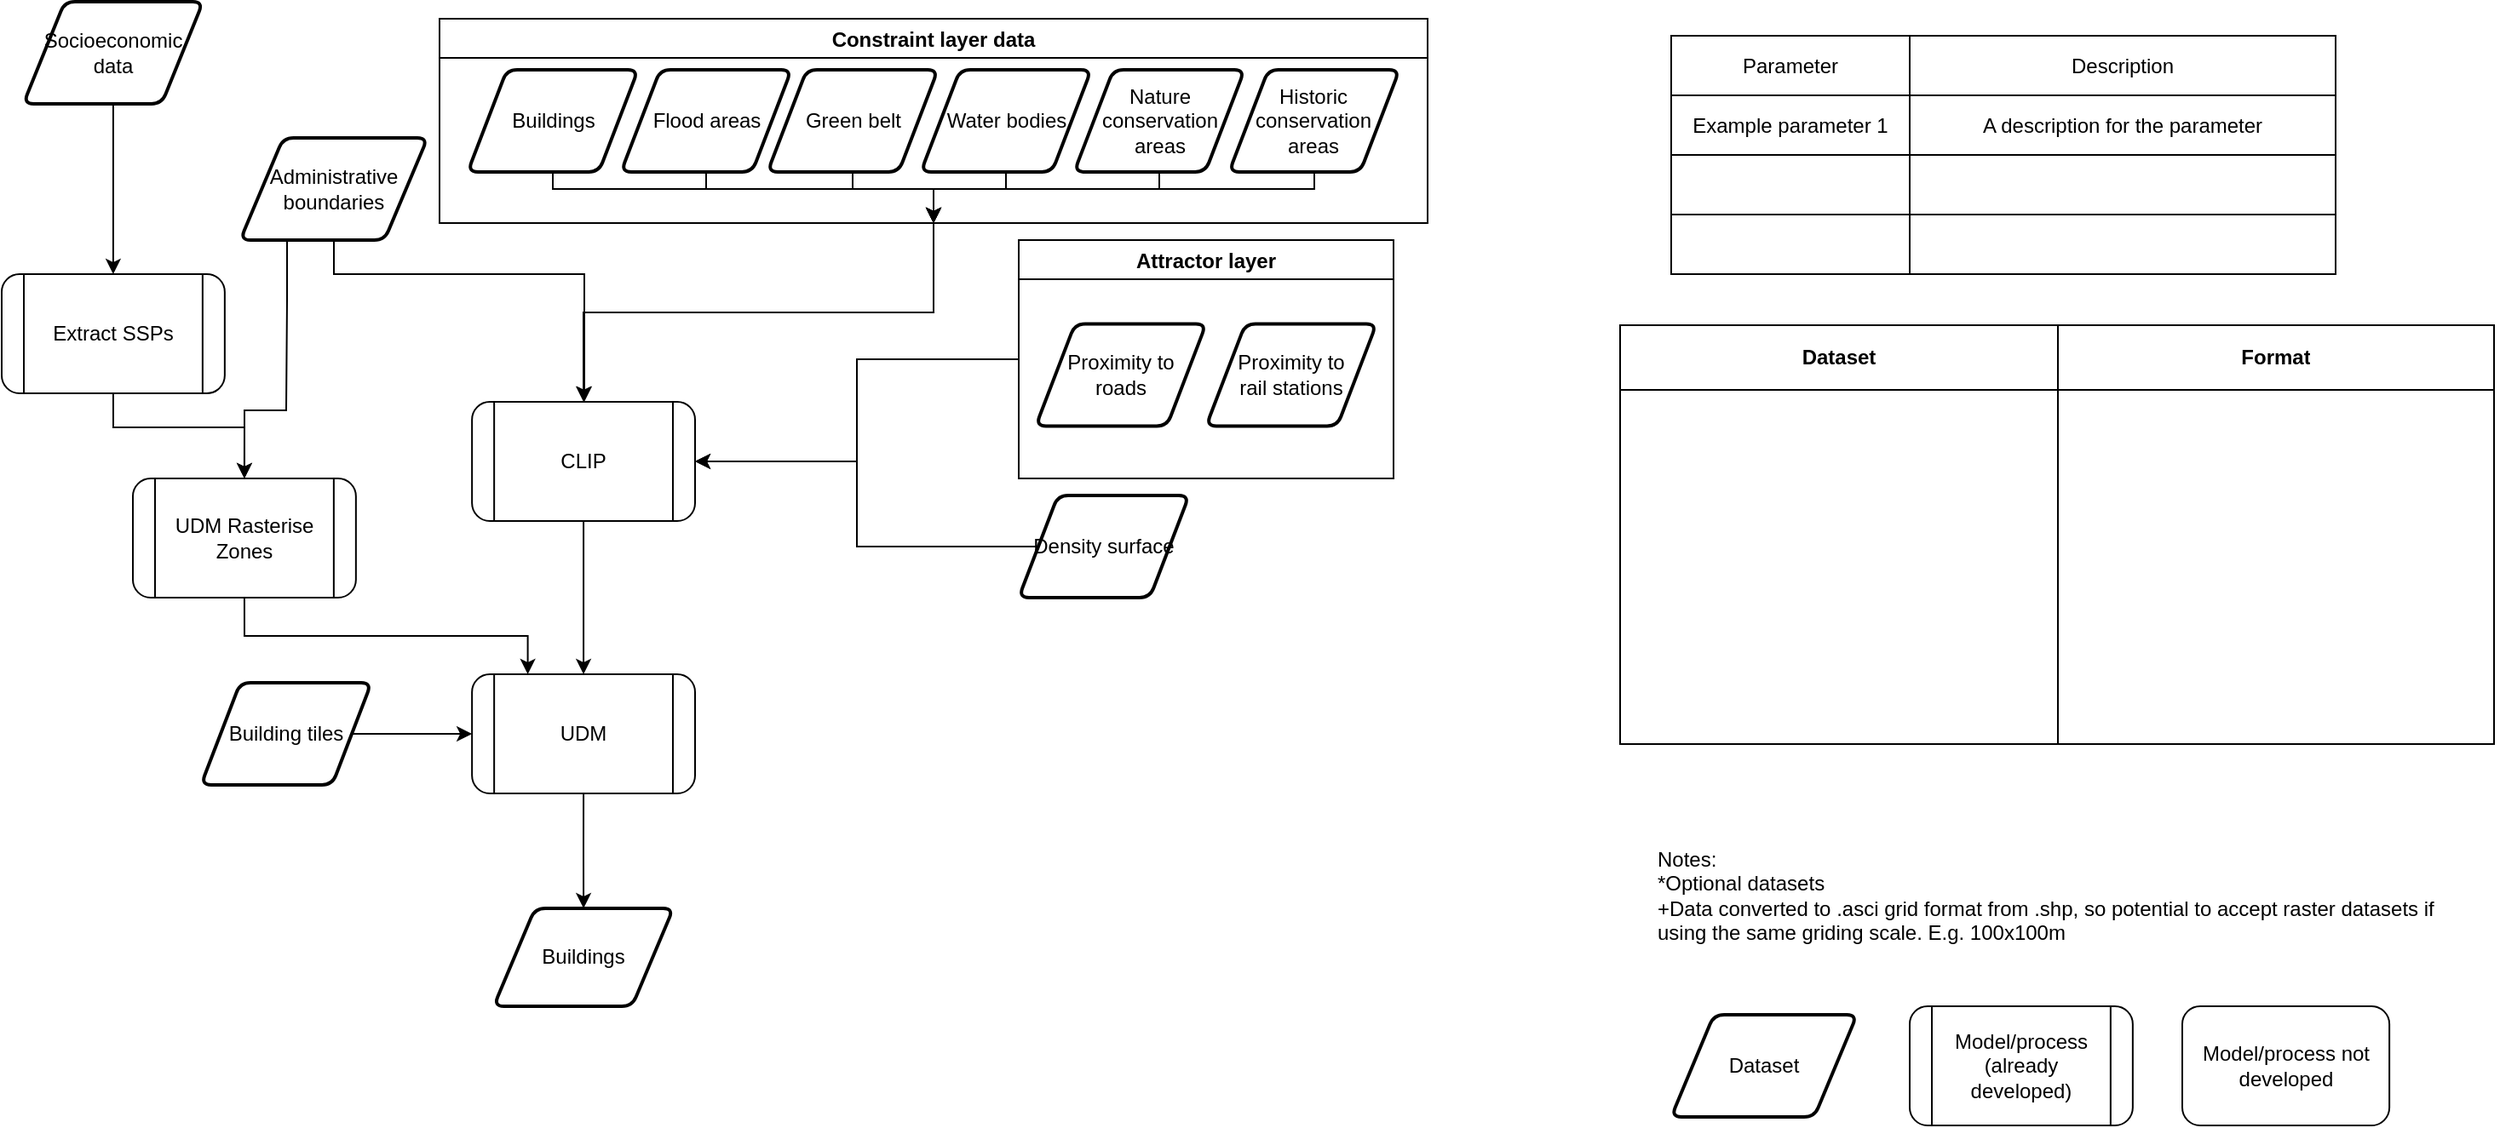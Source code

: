 <mxfile version="15.7.3" type="github">
  <diagram id="Yevh-g8nTKUBOGGr0oUq" name="Page-1">
    <mxGraphModel dx="2500" dy="872" grid="1" gridSize="10" guides="1" tooltips="1" connect="1" arrows="1" fold="1" page="1" pageScale="1" pageWidth="827" pageHeight="1169" math="0" shadow="0">
      <root>
        <mxCell id="gkHT4bu3b0f0jtjOqA4o-0" />
        <mxCell id="gkHT4bu3b0f0jtjOqA4o-1" parent="gkHT4bu3b0f0jtjOqA4o-0" />
        <mxCell id="8inwFE-MQz8HEBYmpQ9X-0" value="" style="shape=table;html=1;whiteSpace=wrap;startSize=0;container=1;collapsible=0;childLayout=tableLayout;spacingTop=0;rowLines=0;" parent="gkHT4bu3b0f0jtjOqA4o-1" vertex="1">
          <mxGeometry x="940" y="220" width="513" height="246" as="geometry" />
        </mxCell>
        <mxCell id="8inwFE-MQz8HEBYmpQ9X-1" value="" style="shape=partialRectangle;html=1;whiteSpace=wrap;collapsible=0;dropTarget=0;pointerEvents=0;fillColor=none;top=0;left=0;bottom=0;right=0;points=[[0,0.5],[1,0.5]];portConstraint=eastwest;perimeterSpacing=2;strokeWidth=5;" parent="8inwFE-MQz8HEBYmpQ9X-0" vertex="1">
          <mxGeometry width="513" height="38" as="geometry" />
        </mxCell>
        <mxCell id="8inwFE-MQz8HEBYmpQ9X-2" value="&lt;b&gt;Dataset&lt;/b&gt;" style="shape=partialRectangle;html=1;whiteSpace=wrap;connectable=0;fillColor=none;top=0;left=0;bottom=1;right=0;overflow=hidden;" parent="8inwFE-MQz8HEBYmpQ9X-1" vertex="1">
          <mxGeometry width="257" height="38" as="geometry">
            <mxRectangle width="257" height="38" as="alternateBounds" />
          </mxGeometry>
        </mxCell>
        <mxCell id="8inwFE-MQz8HEBYmpQ9X-3" value="&lt;b&gt;Format&lt;/b&gt;" style="shape=partialRectangle;html=1;whiteSpace=wrap;connectable=0;fillColor=none;top=0;left=0;bottom=1;right=0;overflow=hidden;sketch=0;" parent="8inwFE-MQz8HEBYmpQ9X-1" vertex="1">
          <mxGeometry x="257" width="256" height="38" as="geometry">
            <mxRectangle width="256" height="38" as="alternateBounds" />
          </mxGeometry>
        </mxCell>
        <mxCell id="8inwFE-MQz8HEBYmpQ9X-4" style="shape=partialRectangle;html=1;whiteSpace=wrap;collapsible=0;dropTarget=0;pointerEvents=0;fillColor=none;top=0;left=0;bottom=0;right=0;points=[[0,0.5],[1,0.5]];portConstraint=eastwest;strokeColor=none;" parent="8inwFE-MQz8HEBYmpQ9X-0" vertex="1">
          <mxGeometry y="38" width="513" height="24" as="geometry" />
        </mxCell>
        <mxCell id="8inwFE-MQz8HEBYmpQ9X-5" value="" style="shape=partialRectangle;html=1;whiteSpace=wrap;connectable=0;fillColor=none;top=0;left=0;bottom=0;right=0;overflow=hidden;strokeColor=none;" parent="8inwFE-MQz8HEBYmpQ9X-4" vertex="1">
          <mxGeometry width="257" height="24" as="geometry">
            <mxRectangle width="257" height="24" as="alternateBounds" />
          </mxGeometry>
        </mxCell>
        <mxCell id="8inwFE-MQz8HEBYmpQ9X-6" value="" style="shape=partialRectangle;html=1;whiteSpace=wrap;connectable=0;fillColor=none;top=0;left=0;bottom=0;right=0;overflow=hidden;strokeColor=none;" parent="8inwFE-MQz8HEBYmpQ9X-4" vertex="1">
          <mxGeometry x="257" width="256" height="24" as="geometry">
            <mxRectangle width="256" height="24" as="alternateBounds" />
          </mxGeometry>
        </mxCell>
        <mxCell id="8inwFE-MQz8HEBYmpQ9X-7" value="" style="shape=partialRectangle;html=1;whiteSpace=wrap;collapsible=0;dropTarget=0;pointerEvents=0;fillColor=none;top=0;left=0;bottom=0;right=0;points=[[0,0.5],[1,0.5]];portConstraint=eastwest;strokeColor=none;" parent="8inwFE-MQz8HEBYmpQ9X-0" vertex="1">
          <mxGeometry y="62" width="513" height="25" as="geometry" />
        </mxCell>
        <mxCell id="8inwFE-MQz8HEBYmpQ9X-8" value="" style="shape=partialRectangle;html=1;whiteSpace=wrap;connectable=0;fillColor=none;top=0;left=0;bottom=0;right=0;overflow=hidden;strokeColor=none;" parent="8inwFE-MQz8HEBYmpQ9X-7" vertex="1">
          <mxGeometry width="257" height="25" as="geometry">
            <mxRectangle width="257" height="25" as="alternateBounds" />
          </mxGeometry>
        </mxCell>
        <mxCell id="8inwFE-MQz8HEBYmpQ9X-9" value="" style="shape=partialRectangle;html=1;whiteSpace=wrap;connectable=0;fillColor=none;top=0;left=0;bottom=0;right=0;overflow=hidden;strokeColor=none;" parent="8inwFE-MQz8HEBYmpQ9X-7" vertex="1">
          <mxGeometry x="257" width="256" height="25" as="geometry">
            <mxRectangle width="256" height="25" as="alternateBounds" />
          </mxGeometry>
        </mxCell>
        <mxCell id="8inwFE-MQz8HEBYmpQ9X-31" style="shape=partialRectangle;html=1;whiteSpace=wrap;collapsible=0;dropTarget=0;pointerEvents=0;fillColor=none;top=0;left=0;bottom=0;right=0;points=[[0,0.5],[1,0.5]];portConstraint=eastwest;strokeColor=none;" parent="8inwFE-MQz8HEBYmpQ9X-0" vertex="1">
          <mxGeometry y="87" width="513" height="26" as="geometry" />
        </mxCell>
        <mxCell id="8inwFE-MQz8HEBYmpQ9X-32" value="" style="shape=partialRectangle;html=1;whiteSpace=wrap;connectable=0;fillColor=none;top=0;left=0;bottom=0;right=0;overflow=hidden;strokeColor=none;" parent="8inwFE-MQz8HEBYmpQ9X-31" vertex="1">
          <mxGeometry width="257" height="26" as="geometry">
            <mxRectangle width="257" height="26" as="alternateBounds" />
          </mxGeometry>
        </mxCell>
        <mxCell id="8inwFE-MQz8HEBYmpQ9X-33" value="" style="shape=partialRectangle;html=1;whiteSpace=wrap;connectable=0;fillColor=none;top=0;left=0;bottom=0;right=0;overflow=hidden;strokeColor=none;" parent="8inwFE-MQz8HEBYmpQ9X-31" vertex="1">
          <mxGeometry x="257" width="256" height="26" as="geometry">
            <mxRectangle width="256" height="26" as="alternateBounds" />
          </mxGeometry>
        </mxCell>
        <mxCell id="8inwFE-MQz8HEBYmpQ9X-52" style="shape=partialRectangle;html=1;whiteSpace=wrap;collapsible=0;dropTarget=0;pointerEvents=0;fillColor=none;top=0;left=0;bottom=0;right=0;points=[[0,0.5],[1,0.5]];portConstraint=eastwest;strokeColor=none;" parent="8inwFE-MQz8HEBYmpQ9X-0" vertex="1">
          <mxGeometry y="113" width="513" height="21" as="geometry" />
        </mxCell>
        <mxCell id="8inwFE-MQz8HEBYmpQ9X-53" style="shape=partialRectangle;html=1;whiteSpace=wrap;connectable=0;fillColor=none;top=0;left=0;bottom=0;right=0;overflow=hidden;strokeColor=none;" parent="8inwFE-MQz8HEBYmpQ9X-52" vertex="1">
          <mxGeometry width="257" height="21" as="geometry">
            <mxRectangle width="257" height="21" as="alternateBounds" />
          </mxGeometry>
        </mxCell>
        <mxCell id="8inwFE-MQz8HEBYmpQ9X-54" style="shape=partialRectangle;html=1;whiteSpace=wrap;connectable=0;fillColor=none;top=0;left=0;bottom=0;right=0;overflow=hidden;strokeColor=none;" parent="8inwFE-MQz8HEBYmpQ9X-52" vertex="1">
          <mxGeometry x="257" width="256" height="21" as="geometry">
            <mxRectangle width="256" height="21" as="alternateBounds" />
          </mxGeometry>
        </mxCell>
        <mxCell id="8inwFE-MQz8HEBYmpQ9X-49" style="shape=partialRectangle;html=1;whiteSpace=wrap;collapsible=0;dropTarget=0;pointerEvents=0;fillColor=none;top=0;left=0;bottom=0;right=0;points=[[0,0.5],[1,0.5]];portConstraint=eastwest;strokeColor=none;" parent="8inwFE-MQz8HEBYmpQ9X-0" vertex="1">
          <mxGeometry y="134" width="513" height="42" as="geometry" />
        </mxCell>
        <mxCell id="8inwFE-MQz8HEBYmpQ9X-50" value="" style="shape=partialRectangle;html=1;whiteSpace=wrap;connectable=0;fillColor=none;top=0;left=0;bottom=0;right=0;overflow=hidden;strokeColor=none;" parent="8inwFE-MQz8HEBYmpQ9X-49" vertex="1">
          <mxGeometry width="257" height="42" as="geometry">
            <mxRectangle width="257" height="42" as="alternateBounds" />
          </mxGeometry>
        </mxCell>
        <mxCell id="8inwFE-MQz8HEBYmpQ9X-51" value="" style="shape=partialRectangle;html=1;whiteSpace=wrap;connectable=0;fillColor=none;top=0;left=0;bottom=0;right=0;overflow=hidden;strokeColor=none;" parent="8inwFE-MQz8HEBYmpQ9X-49" vertex="1">
          <mxGeometry x="257" width="256" height="42" as="geometry">
            <mxRectangle width="256" height="42" as="alternateBounds" />
          </mxGeometry>
        </mxCell>
        <mxCell id="8inwFE-MQz8HEBYmpQ9X-55" style="shape=partialRectangle;html=1;whiteSpace=wrap;collapsible=0;dropTarget=0;pointerEvents=0;fillColor=none;top=0;left=0;bottom=0;right=0;points=[[0,0.5],[1,0.5]];portConstraint=eastwest;strokeColor=none;" parent="8inwFE-MQz8HEBYmpQ9X-0" vertex="1">
          <mxGeometry y="176" width="513" height="35" as="geometry" />
        </mxCell>
        <mxCell id="8inwFE-MQz8HEBYmpQ9X-56" value="" style="shape=partialRectangle;html=1;whiteSpace=wrap;connectable=0;fillColor=none;top=0;left=0;bottom=0;right=0;overflow=hidden;strokeColor=none;" parent="8inwFE-MQz8HEBYmpQ9X-55" vertex="1">
          <mxGeometry width="257" height="35" as="geometry">
            <mxRectangle width="257" height="35" as="alternateBounds" />
          </mxGeometry>
        </mxCell>
        <mxCell id="8inwFE-MQz8HEBYmpQ9X-57" value="" style="shape=partialRectangle;html=1;whiteSpace=wrap;connectable=0;fillColor=none;top=0;left=0;bottom=0;right=0;overflow=hidden;strokeColor=none;" parent="8inwFE-MQz8HEBYmpQ9X-55" vertex="1">
          <mxGeometry x="257" width="256" height="35" as="geometry">
            <mxRectangle width="256" height="35" as="alternateBounds" />
          </mxGeometry>
        </mxCell>
        <mxCell id="gCH6ENwvgg4EW8MtBop_-14" style="shape=partialRectangle;html=1;whiteSpace=wrap;collapsible=0;dropTarget=0;pointerEvents=0;fillColor=none;top=0;left=0;bottom=0;right=0;points=[[0,0.5],[1,0.5]];portConstraint=eastwest;strokeColor=none;" parent="8inwFE-MQz8HEBYmpQ9X-0" vertex="1">
          <mxGeometry y="211" width="513" height="35" as="geometry" />
        </mxCell>
        <mxCell id="gCH6ENwvgg4EW8MtBop_-15" value="" style="shape=partialRectangle;html=1;whiteSpace=wrap;connectable=0;fillColor=none;top=0;left=0;bottom=0;right=0;overflow=hidden;strokeColor=none;" parent="gCH6ENwvgg4EW8MtBop_-14" vertex="1">
          <mxGeometry width="257" height="35" as="geometry">
            <mxRectangle width="257" height="35" as="alternateBounds" />
          </mxGeometry>
        </mxCell>
        <mxCell id="gCH6ENwvgg4EW8MtBop_-16" value="" style="shape=partialRectangle;html=1;whiteSpace=wrap;connectable=0;fillColor=none;top=0;left=0;bottom=0;right=0;overflow=hidden;strokeColor=none;" parent="gCH6ENwvgg4EW8MtBop_-14" vertex="1">
          <mxGeometry x="257" width="256" height="35" as="geometry">
            <mxRectangle width="256" height="35" as="alternateBounds" />
          </mxGeometry>
        </mxCell>
        <mxCell id="8inwFE-MQz8HEBYmpQ9X-48" value="Notes:&lt;br&gt;*Optional datasets&lt;br&gt;+Data converted to .asci grid format from .shp, so potential to accept raster datasets if using the same griding scale. E.g. 100x100m" style="text;html=1;strokeColor=none;fillColor=none;align=left;verticalAlign=top;whiteSpace=wrap;rounded=0;" parent="gkHT4bu3b0f0jtjOqA4o-1" vertex="1">
          <mxGeometry x="960" y="520" width="460" height="100" as="geometry" />
        </mxCell>
        <mxCell id="8inwFE-MQz8HEBYmpQ9X-63" value="Buildings" style="shape=parallelogram;html=1;strokeWidth=2;perimeter=parallelogramPerimeter;whiteSpace=wrap;rounded=1;arcSize=12;size=0.23;" parent="gkHT4bu3b0f0jtjOqA4o-1" vertex="1">
          <mxGeometry x="278.8" y="562.5" width="105.47" height="57.5" as="geometry" />
        </mxCell>
        <mxCell id="VNxaeYcz-5pTjhsVP7Z5-8" style="edgeStyle=orthogonalEdgeStyle;rounded=0;orthogonalLoop=1;jettySize=auto;html=1;exitX=0;exitY=0.5;exitDx=0;exitDy=0;entryX=1;entryY=0.5;entryDx=0;entryDy=0;" parent="gkHT4bu3b0f0jtjOqA4o-1" source="h1XzxMuwDs4KBAgj8WON-16" edge="1" target="h1XzxMuwDs4KBAgj8WON-13">
          <mxGeometry relative="1" as="geometry">
            <mxPoint x="407" y="309" as="targetPoint" />
          </mxGeometry>
        </mxCell>
        <mxCell id="12xH_gXyC0JP7orOwCKg-43" value="" style="shape=table;html=1;whiteSpace=wrap;startSize=0;container=1;collapsible=0;childLayout=tableLayout;" parent="gkHT4bu3b0f0jtjOqA4o-1" vertex="1">
          <mxGeometry x="970" y="50" width="390" height="140" as="geometry" />
        </mxCell>
        <mxCell id="12xH_gXyC0JP7orOwCKg-44" value="" style="shape=partialRectangle;html=1;whiteSpace=wrap;collapsible=0;dropTarget=0;pointerEvents=0;fillColor=none;top=0;left=0;bottom=0;right=0;points=[[0,0.5],[1,0.5]];portConstraint=eastwest;" parent="12xH_gXyC0JP7orOwCKg-43" vertex="1">
          <mxGeometry width="390" height="35" as="geometry" />
        </mxCell>
        <mxCell id="12xH_gXyC0JP7orOwCKg-45" value="Parameter" style="shape=partialRectangle;html=1;whiteSpace=wrap;connectable=0;overflow=hidden;fillColor=none;top=0;left=0;bottom=0;right=0;" parent="12xH_gXyC0JP7orOwCKg-44" vertex="1">
          <mxGeometry width="140" height="35" as="geometry" />
        </mxCell>
        <mxCell id="12xH_gXyC0JP7orOwCKg-46" value="Description" style="shape=partialRectangle;html=1;whiteSpace=wrap;connectable=0;overflow=hidden;fillColor=none;top=0;left=0;bottom=0;right=0;" parent="12xH_gXyC0JP7orOwCKg-44" vertex="1">
          <mxGeometry x="140" width="250" height="35" as="geometry" />
        </mxCell>
        <mxCell id="12xH_gXyC0JP7orOwCKg-47" value="" style="shape=partialRectangle;html=1;whiteSpace=wrap;collapsible=0;dropTarget=0;pointerEvents=0;fillColor=none;top=0;left=0;bottom=0;right=0;points=[[0,0.5],[1,0.5]];portConstraint=eastwest;" parent="12xH_gXyC0JP7orOwCKg-43" vertex="1">
          <mxGeometry y="35" width="390" height="35" as="geometry" />
        </mxCell>
        <mxCell id="12xH_gXyC0JP7orOwCKg-48" value="Example parameter 1" style="shape=partialRectangle;html=1;whiteSpace=wrap;connectable=0;overflow=hidden;fillColor=none;top=0;left=0;bottom=0;right=0;" parent="12xH_gXyC0JP7orOwCKg-47" vertex="1">
          <mxGeometry width="140" height="35" as="geometry" />
        </mxCell>
        <mxCell id="12xH_gXyC0JP7orOwCKg-49" value="A description for the parameter" style="shape=partialRectangle;html=1;whiteSpace=wrap;connectable=0;overflow=hidden;fillColor=none;top=0;left=0;bottom=0;right=0;" parent="12xH_gXyC0JP7orOwCKg-47" vertex="1">
          <mxGeometry x="140" width="250" height="35" as="geometry" />
        </mxCell>
        <mxCell id="12xH_gXyC0JP7orOwCKg-50" value="" style="shape=partialRectangle;html=1;whiteSpace=wrap;collapsible=0;dropTarget=0;pointerEvents=0;fillColor=none;top=0;left=0;bottom=0;right=0;points=[[0,0.5],[1,0.5]];portConstraint=eastwest;" parent="12xH_gXyC0JP7orOwCKg-43" vertex="1">
          <mxGeometry y="70" width="390" height="35" as="geometry" />
        </mxCell>
        <mxCell id="12xH_gXyC0JP7orOwCKg-51" value="" style="shape=partialRectangle;html=1;whiteSpace=wrap;connectable=0;overflow=hidden;fillColor=none;top=0;left=0;bottom=0;right=0;" parent="12xH_gXyC0JP7orOwCKg-50" vertex="1">
          <mxGeometry width="140" height="35" as="geometry" />
        </mxCell>
        <mxCell id="12xH_gXyC0JP7orOwCKg-52" value="" style="shape=partialRectangle;html=1;whiteSpace=wrap;connectable=0;overflow=hidden;fillColor=none;top=0;left=0;bottom=0;right=0;" parent="12xH_gXyC0JP7orOwCKg-50" vertex="1">
          <mxGeometry x="140" width="250" height="35" as="geometry" />
        </mxCell>
        <mxCell id="12xH_gXyC0JP7orOwCKg-53" value="" style="shape=partialRectangle;html=1;whiteSpace=wrap;collapsible=0;dropTarget=0;pointerEvents=0;fillColor=none;top=0;left=0;bottom=0;right=0;points=[[0,0.5],[1,0.5]];portConstraint=eastwest;" parent="12xH_gXyC0JP7orOwCKg-43" vertex="1">
          <mxGeometry y="105" width="390" height="35" as="geometry" />
        </mxCell>
        <mxCell id="12xH_gXyC0JP7orOwCKg-54" value="" style="shape=partialRectangle;html=1;whiteSpace=wrap;connectable=0;overflow=hidden;fillColor=none;top=0;left=0;bottom=0;right=0;" parent="12xH_gXyC0JP7orOwCKg-53" vertex="1">
          <mxGeometry width="140" height="35" as="geometry" />
        </mxCell>
        <mxCell id="12xH_gXyC0JP7orOwCKg-55" value="" style="shape=partialRectangle;html=1;whiteSpace=wrap;connectable=0;overflow=hidden;fillColor=none;top=0;left=0;bottom=0;right=0;" parent="12xH_gXyC0JP7orOwCKg-53" vertex="1">
          <mxGeometry x="140" width="250" height="35" as="geometry" />
        </mxCell>
        <mxCell id="12xH_gXyC0JP7orOwCKg-56" style="edgeStyle=orthogonalEdgeStyle;rounded=0;orthogonalLoop=1;jettySize=auto;html=1;exitX=1;exitY=0.5;exitDx=0;exitDy=0;" parent="12xH_gXyC0JP7orOwCKg-43" source="12xH_gXyC0JP7orOwCKg-47" target="12xH_gXyC0JP7orOwCKg-47" edge="1">
          <mxGeometry relative="1" as="geometry" />
        </mxCell>
        <mxCell id="ddazaEeR6ssN1BWX0ktI-8" value="Dataset" style="shape=parallelogram;html=1;strokeWidth=2;perimeter=parallelogramPerimeter;whiteSpace=wrap;rounded=1;arcSize=12;size=0.23;" parent="gkHT4bu3b0f0jtjOqA4o-1" vertex="1">
          <mxGeometry x="970" y="625" width="109.07" height="60" as="geometry" />
        </mxCell>
        <mxCell id="ddazaEeR6ssN1BWX0ktI-9" value="Model/process (already developed)" style="shape=process;whiteSpace=wrap;html=1;backgroundOutline=1;shadow=0;fontFamily=Helvetica;fontSize=12;fontColor=#000000;align=center;strokeColor=#000000;strokeWidth=1;fillColor=#ffffff;rounded=1;" parent="gkHT4bu3b0f0jtjOqA4o-1" vertex="1">
          <mxGeometry x="1110" y="620" width="130.93" height="70" as="geometry" />
        </mxCell>
        <mxCell id="ddazaEeR6ssN1BWX0ktI-10" value="Model/process not developed" style="rounded=1;whiteSpace=wrap;html=1;fontSize=12;glass=0;strokeWidth=1;shadow=0;" parent="gkHT4bu3b0f0jtjOqA4o-1" vertex="1">
          <mxGeometry x="1270" y="620" width="121.57" height="70" as="geometry" />
        </mxCell>
        <mxCell id="h1XzxMuwDs4KBAgj8WON-24" value="" style="edgeStyle=orthogonalEdgeStyle;rounded=0;orthogonalLoop=1;jettySize=auto;html=1;" edge="1" parent="gkHT4bu3b0f0jtjOqA4o-1" source="crPVwcIPL3rN5ODeDzdk-17" target="h1XzxMuwDs4KBAgj8WON-15">
          <mxGeometry relative="1" as="geometry" />
        </mxCell>
        <mxCell id="crPVwcIPL3rN5ODeDzdk-17" value="Socioeconomic data" style="shape=parallelogram;html=1;strokeWidth=2;perimeter=parallelogramPerimeter;whiteSpace=wrap;rounded=1;arcSize=12;size=0.23;" parent="gkHT4bu3b0f0jtjOqA4o-1" vertex="1">
          <mxGeometry x="2.73" y="30" width="105.46" height="60" as="geometry" />
        </mxCell>
        <mxCell id="gCH6ENwvgg4EW8MtBop_-2" value="&lt;div&gt;UDM&lt;/div&gt;" style="shape=process;whiteSpace=wrap;html=1;backgroundOutline=1;shadow=0;fontFamily=Helvetica;fontSize=12;fontColor=#000000;align=center;strokeColor=#000000;strokeWidth=1;fillColor=#ffffff;rounded=1;" parent="gkHT4bu3b0f0jtjOqA4o-1" vertex="1">
          <mxGeometry x="266.07" y="425" width="130.93" height="70" as="geometry" />
        </mxCell>
        <mxCell id="gCH6ENwvgg4EW8MtBop_-3" style="edgeStyle=orthogonalEdgeStyle;rounded=0;orthogonalLoop=1;jettySize=auto;html=1;exitX=0.5;exitY=1;exitDx=0;exitDy=0;" parent="gkHT4bu3b0f0jtjOqA4o-1" source="gCH6ENwvgg4EW8MtBop_-2" target="8inwFE-MQz8HEBYmpQ9X-63" edge="1">
          <mxGeometry relative="1" as="geometry">
            <mxPoint x="627" y="470" as="targetPoint" />
            <mxPoint x="698.5" y="470" as="sourcePoint" />
          </mxGeometry>
        </mxCell>
        <mxCell id="gCH6ENwvgg4EW8MtBop_-18" style="edgeStyle=orthogonalEdgeStyle;rounded=0;orthogonalLoop=1;jettySize=auto;html=1;exitX=0.5;exitY=1;exitDx=0;exitDy=0;entryX=0.5;entryY=0;entryDx=0;entryDy=0;" parent="gkHT4bu3b0f0jtjOqA4o-1" source="h1XzxMuwDs4KBAgj8WON-13" target="gCH6ENwvgg4EW8MtBop_-2" edge="1">
          <mxGeometry relative="1" as="geometry">
            <mxPoint x="347" y="420" as="targetPoint" />
            <mxPoint x="342" y="320" as="sourcePoint" />
          </mxGeometry>
        </mxCell>
        <mxCell id="gCH6ENwvgg4EW8MtBop_-21" style="edgeStyle=orthogonalEdgeStyle;rounded=0;orthogonalLoop=1;jettySize=auto;html=1;exitX=0.5;exitY=1;exitDx=0;exitDy=0;entryX=0.5;entryY=0;entryDx=0;entryDy=0;" parent="gkHT4bu3b0f0jtjOqA4o-1" source="h1XzxMuwDs4KBAgj8WON-15" target="h1XzxMuwDs4KBAgj8WON-14" edge="1">
          <mxGeometry relative="1" as="geometry">
            <mxPoint x="341.535" y="435" as="targetPoint" />
            <mxPoint x="222" y="320" as="sourcePoint" />
            <Array as="points">
              <mxPoint x="55" y="280" />
              <mxPoint x="133" y="280" />
            </Array>
          </mxGeometry>
        </mxCell>
        <mxCell id="gCH6ENwvgg4EW8MtBop_-22" style="edgeStyle=orthogonalEdgeStyle;rounded=0;orthogonalLoop=1;jettySize=auto;html=1;exitX=0.5;exitY=1;exitDx=0;exitDy=0;entryX=0.25;entryY=0;entryDx=0;entryDy=0;" parent="gkHT4bu3b0f0jtjOqA4o-1" source="h1XzxMuwDs4KBAgj8WON-14" target="gCH6ENwvgg4EW8MtBop_-2" edge="1">
          <mxGeometry relative="1" as="geometry">
            <mxPoint x="341.6" y="572.5" as="targetPoint" />
            <mxPoint x="247" y="320" as="sourcePoint" />
          </mxGeometry>
        </mxCell>
        <mxCell id="h1XzxMuwDs4KBAgj8WON-0" value="Constraint layer data" style="swimlane;" vertex="1" parent="gkHT4bu3b0f0jtjOqA4o-1">
          <mxGeometry x="247" y="40" width="580" height="120" as="geometry">
            <mxRectangle x="90" y="100" width="150" height="23" as="alternateBounds" />
          </mxGeometry>
        </mxCell>
        <mxCell id="h1XzxMuwDs4KBAgj8WON-1" value="Historic conservation areas" style="shape=parallelogram;html=1;strokeWidth=2;perimeter=parallelogramPerimeter;whiteSpace=wrap;rounded=1;arcSize=12;size=0.23;" vertex="1" parent="h1XzxMuwDs4KBAgj8WON-0">
          <mxGeometry x="463.47" y="30" width="100" height="60" as="geometry" />
        </mxCell>
        <mxCell id="h1XzxMuwDs4KBAgj8WON-2" style="edgeStyle=orthogonalEdgeStyle;rounded=0;orthogonalLoop=1;jettySize=auto;html=1;entryX=0.5;entryY=1;entryDx=0;entryDy=0;" edge="1" parent="h1XzxMuwDs4KBAgj8WON-0" source="h1XzxMuwDs4KBAgj8WON-1" target="h1XzxMuwDs4KBAgj8WON-0">
          <mxGeometry relative="1" as="geometry">
            <mxPoint x="260" y="110.0" as="targetPoint" />
            <Array as="points">
              <mxPoint x="461" y="100" />
              <mxPoint x="260" y="100" />
            </Array>
          </mxGeometry>
        </mxCell>
        <mxCell id="h1XzxMuwDs4KBAgj8WON-3" style="edgeStyle=orthogonalEdgeStyle;rounded=0;orthogonalLoop=1;jettySize=auto;html=1;entryX=0.5;entryY=1;entryDx=0;entryDy=0;" edge="1" parent="h1XzxMuwDs4KBAgj8WON-0" source="h1XzxMuwDs4KBAgj8WON-4" target="h1XzxMuwDs4KBAgj8WON-0">
          <mxGeometry relative="1" as="geometry">
            <Array as="points">
              <mxPoint x="370" y="100" />
              <mxPoint x="260" y="100" />
            </Array>
          </mxGeometry>
        </mxCell>
        <mxCell id="h1XzxMuwDs4KBAgj8WON-4" value="Nature conservation areas" style="shape=parallelogram;html=1;strokeWidth=2;perimeter=parallelogramPerimeter;whiteSpace=wrap;rounded=1;arcSize=12;size=0.23;" vertex="1" parent="h1XzxMuwDs4KBAgj8WON-0">
          <mxGeometry x="372.54" y="30" width="100" height="60" as="geometry" />
        </mxCell>
        <mxCell id="h1XzxMuwDs4KBAgj8WON-5" style="edgeStyle=orthogonalEdgeStyle;rounded=0;orthogonalLoop=1;jettySize=auto;html=1;entryX=0.5;entryY=1;entryDx=0;entryDy=0;" edge="1" parent="h1XzxMuwDs4KBAgj8WON-0" source="h1XzxMuwDs4KBAgj8WON-6" target="h1XzxMuwDs4KBAgj8WON-0">
          <mxGeometry relative="1" as="geometry">
            <Array as="points">
              <mxPoint x="333" y="100" />
              <mxPoint x="290" y="100" />
            </Array>
          </mxGeometry>
        </mxCell>
        <mxCell id="h1XzxMuwDs4KBAgj8WON-6" value="Water bodies" style="shape=parallelogram;html=1;strokeWidth=2;perimeter=parallelogramPerimeter;whiteSpace=wrap;rounded=1;arcSize=12;size=0.23;" vertex="1" parent="h1XzxMuwDs4KBAgj8WON-0">
          <mxGeometry x="282.54" y="30" width="100" height="60" as="geometry" />
        </mxCell>
        <mxCell id="h1XzxMuwDs4KBAgj8WON-7" style="edgeStyle=orthogonalEdgeStyle;rounded=0;orthogonalLoop=1;jettySize=auto;html=1;entryX=0.5;entryY=1;entryDx=0;entryDy=0;" edge="1" parent="h1XzxMuwDs4KBAgj8WON-0" source="h1XzxMuwDs4KBAgj8WON-8" target="h1XzxMuwDs4KBAgj8WON-0">
          <mxGeometry relative="1" as="geometry">
            <Array as="points">
              <mxPoint x="243" y="100" />
              <mxPoint x="290" y="100" />
            </Array>
          </mxGeometry>
        </mxCell>
        <mxCell id="h1XzxMuwDs4KBAgj8WON-8" value="Green belt" style="shape=parallelogram;html=1;strokeWidth=2;perimeter=parallelogramPerimeter;whiteSpace=wrap;rounded=1;arcSize=12;size=0.23;" vertex="1" parent="h1XzxMuwDs4KBAgj8WON-0">
          <mxGeometry x="192.54" y="30" width="100" height="60" as="geometry" />
        </mxCell>
        <mxCell id="h1XzxMuwDs4KBAgj8WON-9" style="edgeStyle=orthogonalEdgeStyle;rounded=0;orthogonalLoop=1;jettySize=auto;html=1;entryX=0.5;entryY=1;entryDx=0;entryDy=0;" edge="1" parent="h1XzxMuwDs4KBAgj8WON-0" source="h1XzxMuwDs4KBAgj8WON-10" target="h1XzxMuwDs4KBAgj8WON-0">
          <mxGeometry relative="1" as="geometry">
            <Array as="points">
              <mxPoint x="157" y="100" />
              <mxPoint x="290" y="100" />
            </Array>
          </mxGeometry>
        </mxCell>
        <mxCell id="h1XzxMuwDs4KBAgj8WON-10" value="Flood areas" style="shape=parallelogram;html=1;strokeWidth=2;perimeter=parallelogramPerimeter;whiteSpace=wrap;rounded=1;arcSize=12;size=0.23;" vertex="1" parent="h1XzxMuwDs4KBAgj8WON-0">
          <mxGeometry x="106.54" y="30" width="100" height="60" as="geometry" />
        </mxCell>
        <mxCell id="h1XzxMuwDs4KBAgj8WON-11" style="edgeStyle=orthogonalEdgeStyle;rounded=0;orthogonalLoop=1;jettySize=auto;html=1;entryX=0.5;entryY=1;entryDx=0;entryDy=0;" edge="1" parent="h1XzxMuwDs4KBAgj8WON-0" source="h1XzxMuwDs4KBAgj8WON-12" target="h1XzxMuwDs4KBAgj8WON-0">
          <mxGeometry relative="1" as="geometry">
            <Array as="points">
              <mxPoint x="67" y="100" />
              <mxPoint x="290" y="100" />
            </Array>
          </mxGeometry>
        </mxCell>
        <mxCell id="h1XzxMuwDs4KBAgj8WON-12" value="Buildings" style="shape=parallelogram;html=1;strokeWidth=2;perimeter=parallelogramPerimeter;whiteSpace=wrap;rounded=1;arcSize=12;size=0.23;" vertex="1" parent="h1XzxMuwDs4KBAgj8WON-0">
          <mxGeometry x="16.54" y="30" width="100" height="60" as="geometry" />
        </mxCell>
        <mxCell id="h1XzxMuwDs4KBAgj8WON-13" value="CLIP" style="shape=process;whiteSpace=wrap;html=1;backgroundOutline=1;shadow=0;fontFamily=Helvetica;fontSize=12;fontColor=#000000;align=center;strokeColor=#000000;strokeWidth=1;fillColor=#ffffff;rounded=1;" vertex="1" parent="gkHT4bu3b0f0jtjOqA4o-1">
          <mxGeometry x="266.07" y="265" width="130.93" height="70" as="geometry" />
        </mxCell>
        <mxCell id="h1XzxMuwDs4KBAgj8WON-14" value="UDM Rasterise Zones" style="shape=process;whiteSpace=wrap;html=1;backgroundOutline=1;shadow=0;fontFamily=Helvetica;fontSize=12;fontColor=#000000;align=center;strokeColor=#000000;strokeWidth=1;fillColor=#ffffff;rounded=1;" vertex="1" parent="gkHT4bu3b0f0jtjOqA4o-1">
          <mxGeometry x="67.0" y="310" width="130.93" height="70" as="geometry" />
        </mxCell>
        <mxCell id="h1XzxMuwDs4KBAgj8WON-15" value="Extract SSPs" style="shape=process;whiteSpace=wrap;html=1;backgroundOutline=1;shadow=0;fontFamily=Helvetica;fontSize=12;fontColor=#000000;align=center;strokeColor=#000000;strokeWidth=1;fillColor=#ffffff;rounded=1;" vertex="1" parent="gkHT4bu3b0f0jtjOqA4o-1">
          <mxGeometry x="-10.0" y="190" width="130.93" height="70" as="geometry" />
        </mxCell>
        <mxCell id="h1XzxMuwDs4KBAgj8WON-16" value="Attractor layer" style="swimlane;" vertex="1" parent="gkHT4bu3b0f0jtjOqA4o-1">
          <mxGeometry x="587" y="170" width="220" height="140" as="geometry" />
        </mxCell>
        <mxCell id="h1XzxMuwDs4KBAgj8WON-17" value="&lt;div&gt;Proximity to&lt;/div&gt;&lt;div&gt;rail stations&lt;br&gt;&lt;/div&gt;" style="shape=parallelogram;html=1;strokeWidth=2;perimeter=parallelogramPerimeter;whiteSpace=wrap;rounded=1;arcSize=12;size=0.23;" vertex="1" parent="h1XzxMuwDs4KBAgj8WON-16">
          <mxGeometry x="110" y="49.21" width="100" height="60" as="geometry" />
        </mxCell>
        <mxCell id="h1XzxMuwDs4KBAgj8WON-18" value="&lt;div&gt;Proximity to&lt;/div&gt;&lt;div&gt; roads&lt;/div&gt;" style="shape=parallelogram;html=1;strokeWidth=2;perimeter=parallelogramPerimeter;whiteSpace=wrap;rounded=1;arcSize=12;size=0.23;" vertex="1" parent="h1XzxMuwDs4KBAgj8WON-16">
          <mxGeometry x="10" y="49.21" width="100" height="60" as="geometry" />
        </mxCell>
        <mxCell id="h1XzxMuwDs4KBAgj8WON-20" style="edgeStyle=orthogonalEdgeStyle;rounded=0;orthogonalLoop=1;jettySize=auto;html=1;entryX=0.5;entryY=0;entryDx=0;entryDy=0;exitX=0.5;exitY=1;exitDx=0;exitDy=0;" edge="1" parent="gkHT4bu3b0f0jtjOqA4o-1" source="h1XzxMuwDs4KBAgj8WON-0" target="h1XzxMuwDs4KBAgj8WON-13">
          <mxGeometry relative="1" as="geometry">
            <mxPoint x="627" y="470" as="targetPoint" />
            <mxPoint x="537" y="170" as="sourcePoint" />
          </mxGeometry>
        </mxCell>
        <mxCell id="h1XzxMuwDs4KBAgj8WON-29" style="edgeStyle=orthogonalEdgeStyle;rounded=0;orthogonalLoop=1;jettySize=auto;html=1;exitX=0.5;exitY=1;exitDx=0;exitDy=0;" edge="1" parent="gkHT4bu3b0f0jtjOqA4o-1" source="h1XzxMuwDs4KBAgj8WON-21" target="h1XzxMuwDs4KBAgj8WON-13">
          <mxGeometry relative="1" as="geometry">
            <Array as="points">
              <mxPoint x="185" y="190" />
              <mxPoint x="332" y="190" />
            </Array>
          </mxGeometry>
        </mxCell>
        <mxCell id="h1XzxMuwDs4KBAgj8WON-21" value="Administrative boundaries" style="shape=parallelogram;html=1;strokeWidth=2;perimeter=parallelogramPerimeter;whiteSpace=wrap;rounded=1;arcSize=12;size=0.23;" vertex="1" parent="gkHT4bu3b0f0jtjOqA4o-1">
          <mxGeometry x="130" y="110" width="110" height="60" as="geometry" />
        </mxCell>
        <mxCell id="h1XzxMuwDs4KBAgj8WON-22" style="edgeStyle=orthogonalEdgeStyle;rounded=0;orthogonalLoop=1;jettySize=auto;html=1;exitX=0.25;exitY=1;exitDx=0;exitDy=0;entryX=0.5;entryY=0;entryDx=0;entryDy=0;" edge="1" parent="gkHT4bu3b0f0jtjOqA4o-1" source="h1XzxMuwDs4KBAgj8WON-21" target="h1XzxMuwDs4KBAgj8WON-14">
          <mxGeometry relative="1" as="geometry">
            <mxPoint x="142.465" y="170" as="targetPoint" />
            <mxPoint x="117.46" y="110" as="sourcePoint" />
            <Array as="points">
              <mxPoint x="157" y="205" />
              <mxPoint x="157" y="270" />
              <mxPoint x="133" y="270" />
            </Array>
          </mxGeometry>
        </mxCell>
        <mxCell id="h1XzxMuwDs4KBAgj8WON-26" value="" style="edgeStyle=orthogonalEdgeStyle;rounded=0;orthogonalLoop=1;jettySize=auto;html=1;" edge="1" parent="gkHT4bu3b0f0jtjOqA4o-1" source="h1XzxMuwDs4KBAgj8WON-25" target="gCH6ENwvgg4EW8MtBop_-2">
          <mxGeometry relative="1" as="geometry" />
        </mxCell>
        <mxCell id="h1XzxMuwDs4KBAgj8WON-25" value="Building tiles" style="shape=parallelogram;html=1;strokeWidth=2;perimeter=parallelogramPerimeter;whiteSpace=wrap;rounded=1;arcSize=12;size=0.23;" vertex="1" parent="gkHT4bu3b0f0jtjOqA4o-1">
          <mxGeometry x="107.0" y="430" width="100" height="60" as="geometry" />
        </mxCell>
        <mxCell id="h1XzxMuwDs4KBAgj8WON-28" value="" style="edgeStyle=orthogonalEdgeStyle;rounded=0;orthogonalLoop=1;jettySize=auto;html=1;" edge="1" parent="gkHT4bu3b0f0jtjOqA4o-1" source="h1XzxMuwDs4KBAgj8WON-27" target="h1XzxMuwDs4KBAgj8WON-13">
          <mxGeometry relative="1" as="geometry" />
        </mxCell>
        <mxCell id="h1XzxMuwDs4KBAgj8WON-27" value="Density surface" style="shape=parallelogram;html=1;strokeWidth=2;perimeter=parallelogramPerimeter;whiteSpace=wrap;rounded=1;arcSize=12;size=0.23;" vertex="1" parent="gkHT4bu3b0f0jtjOqA4o-1">
          <mxGeometry x="587" y="320" width="100" height="60" as="geometry" />
        </mxCell>
      </root>
    </mxGraphModel>
  </diagram>
</mxfile>

